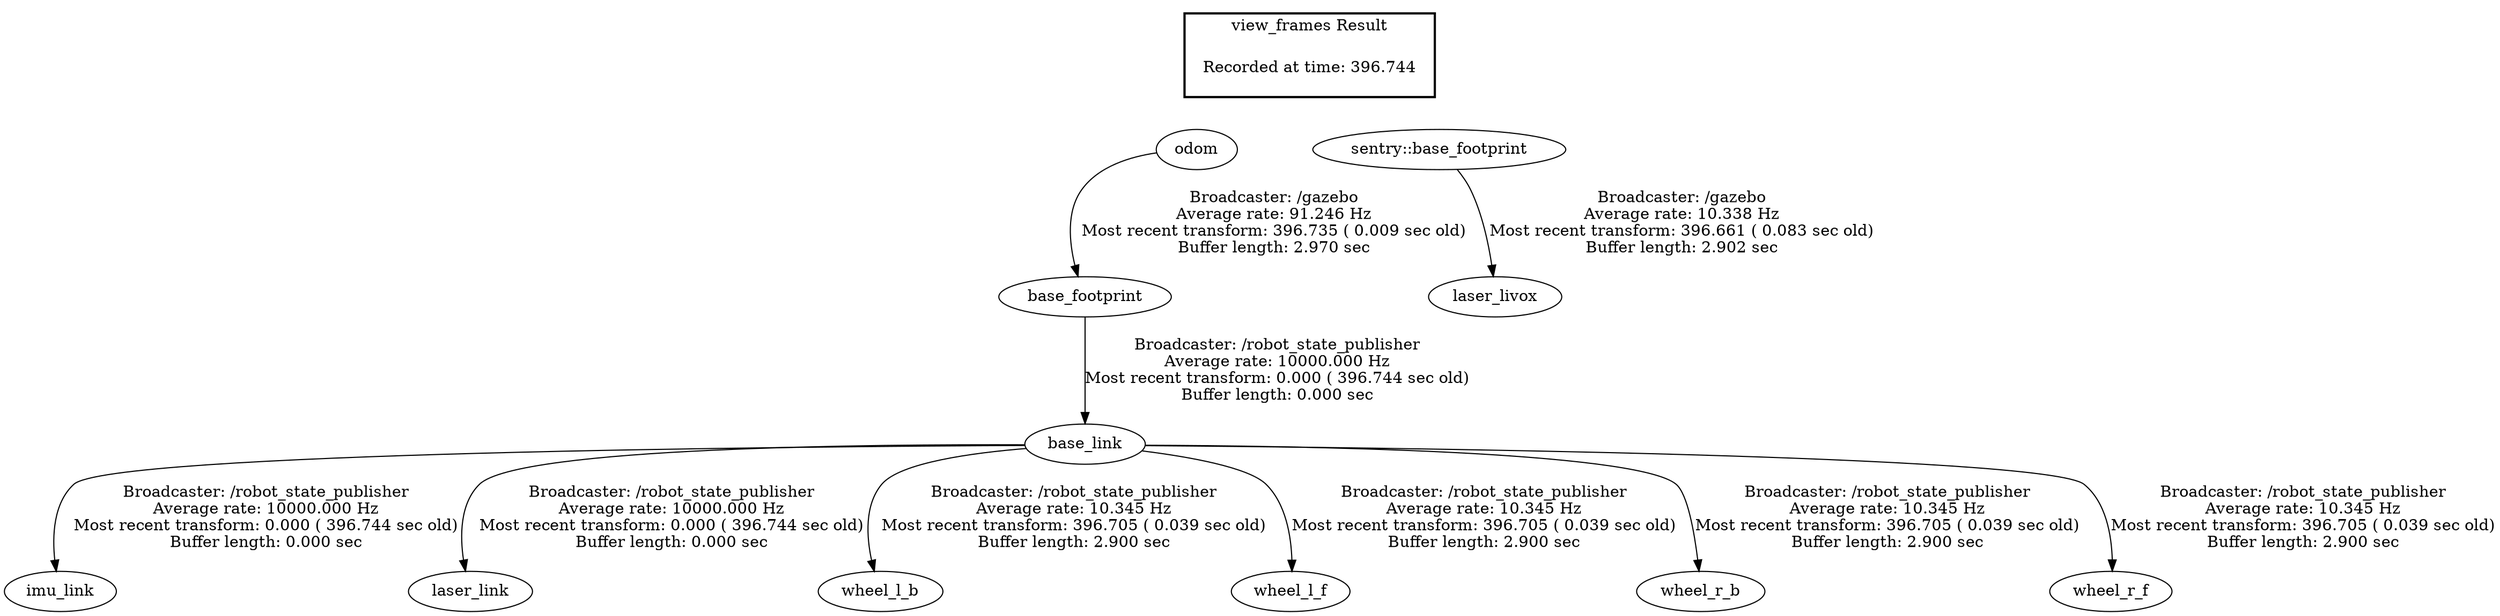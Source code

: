 digraph G {
"base_footprint" -> "base_link"[label="Broadcaster: /robot_state_publisher\nAverage rate: 10000.000 Hz\nMost recent transform: 0.000 ( 396.744 sec old)\nBuffer length: 0.000 sec\n"];
"odom" -> "base_footprint"[label="Broadcaster: /gazebo\nAverage rate: 91.246 Hz\nMost recent transform: 396.735 ( 0.009 sec old)\nBuffer length: 2.970 sec\n"];
"base_link" -> "imu_link"[label="Broadcaster: /robot_state_publisher\nAverage rate: 10000.000 Hz\nMost recent transform: 0.000 ( 396.744 sec old)\nBuffer length: 0.000 sec\n"];
"base_link" -> "laser_link"[label="Broadcaster: /robot_state_publisher\nAverage rate: 10000.000 Hz\nMost recent transform: 0.000 ( 396.744 sec old)\nBuffer length: 0.000 sec\n"];
"sentry::base_footprint" -> "laser_livox"[label="Broadcaster: /gazebo\nAverage rate: 10.338 Hz\nMost recent transform: 396.661 ( 0.083 sec old)\nBuffer length: 2.902 sec\n"];
"base_link" -> "wheel_l_b"[label="Broadcaster: /robot_state_publisher\nAverage rate: 10.345 Hz\nMost recent transform: 396.705 ( 0.039 sec old)\nBuffer length: 2.900 sec\n"];
"base_link" -> "wheel_l_f"[label="Broadcaster: /robot_state_publisher\nAverage rate: 10.345 Hz\nMost recent transform: 396.705 ( 0.039 sec old)\nBuffer length: 2.900 sec\n"];
"base_link" -> "wheel_r_b"[label="Broadcaster: /robot_state_publisher\nAverage rate: 10.345 Hz\nMost recent transform: 396.705 ( 0.039 sec old)\nBuffer length: 2.900 sec\n"];
"base_link" -> "wheel_r_f"[label="Broadcaster: /robot_state_publisher\nAverage rate: 10.345 Hz\nMost recent transform: 396.705 ( 0.039 sec old)\nBuffer length: 2.900 sec\n"];
edge [style=invis];
 subgraph cluster_legend { style=bold; color=black; label ="view_frames Result";
"Recorded at time: 396.744"[ shape=plaintext ] ;
 }->"sentry::base_footprint";
edge [style=invis];
 subgraph cluster_legend { style=bold; color=black; label ="view_frames Result";
"Recorded at time: 396.744"[ shape=plaintext ] ;
 }->"odom";
}
